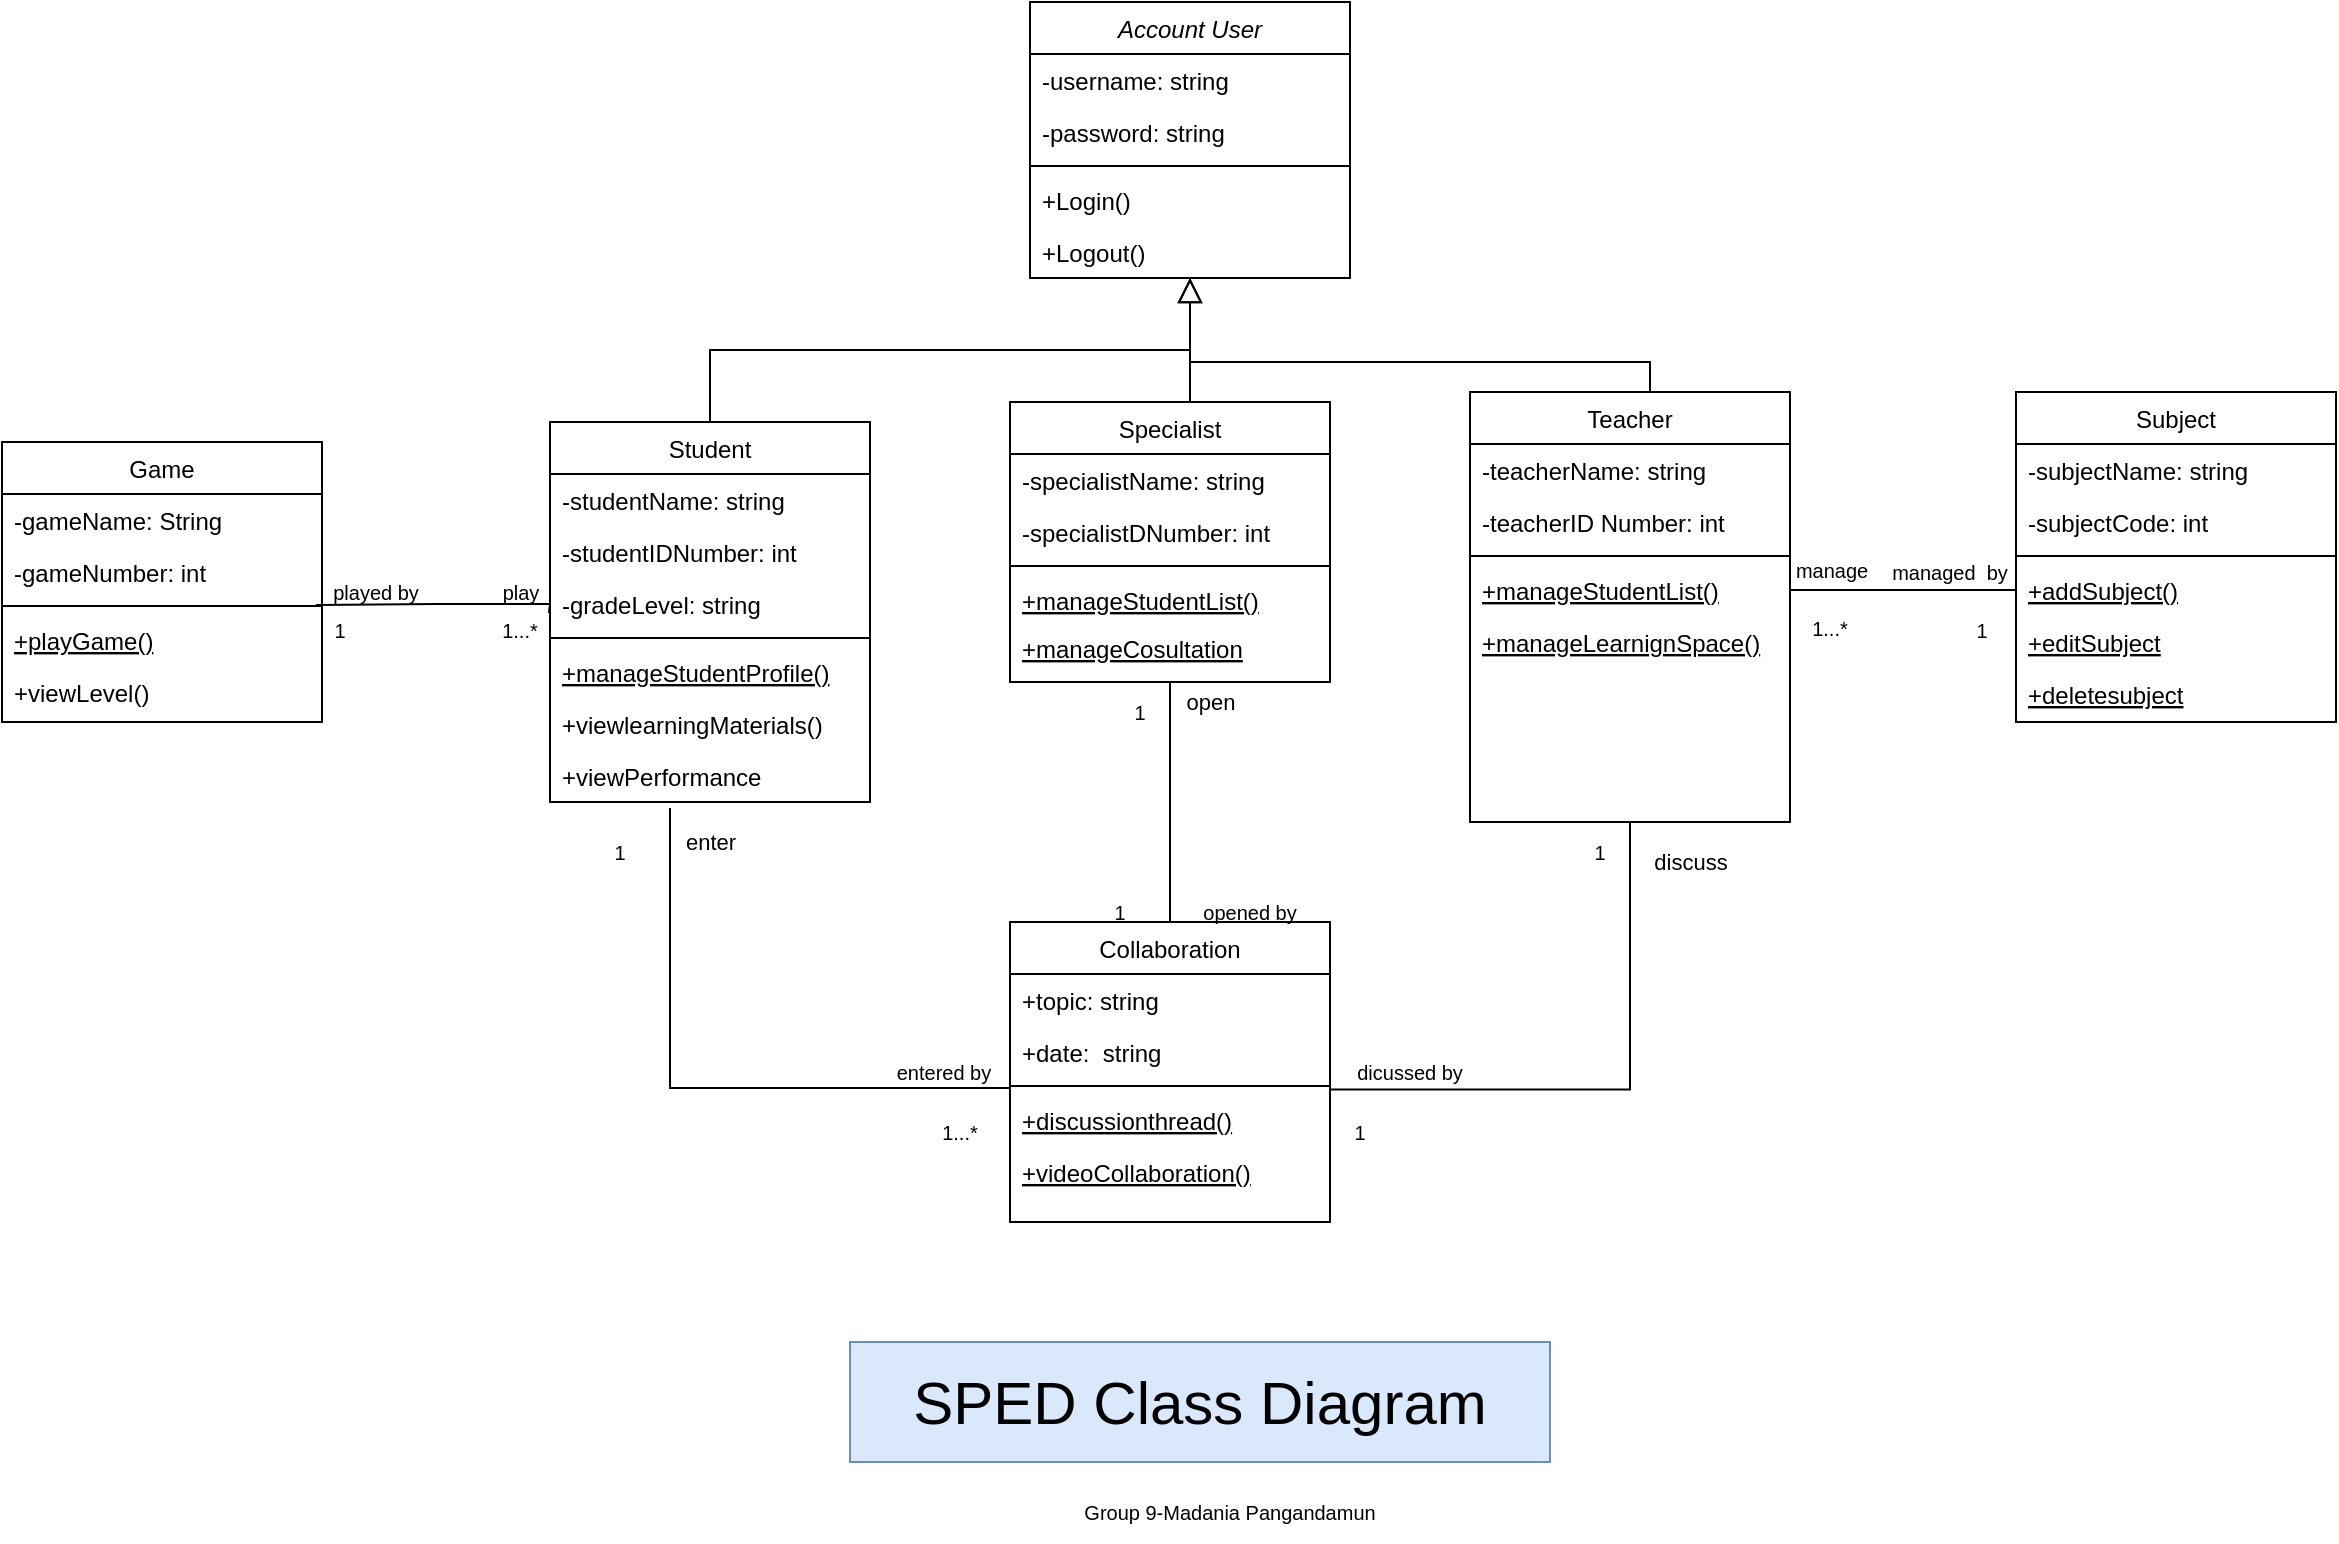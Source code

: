 <mxfile version="20.0.1" type="github">
  <diagram id="C5RBs43oDa-KdzZeNtuy" name="Page-1">
    <mxGraphModel dx="483" dy="242" grid="1" gridSize="10" guides="1" tooltips="1" connect="1" arrows="1" fold="1" page="1" pageScale="1" pageWidth="1400" pageHeight="850" math="0" shadow="0">
      <root>
        <mxCell id="WIyWlLk6GJQsqaUBKTNV-0" />
        <mxCell id="WIyWlLk6GJQsqaUBKTNV-1" parent="WIyWlLk6GJQsqaUBKTNV-0" />
        <mxCell id="zkfFHV4jXpPFQw0GAbJ--0" value="Account User" style="swimlane;fontStyle=2;align=center;verticalAlign=top;childLayout=stackLayout;horizontal=1;startSize=26;horizontalStack=0;resizeParent=1;resizeLast=0;collapsible=1;marginBottom=0;rounded=0;shadow=0;strokeWidth=1;" parent="WIyWlLk6GJQsqaUBKTNV-1" vertex="1">
          <mxGeometry x="580" y="50" width="160" height="138" as="geometry">
            <mxRectangle x="230" y="140" width="160" height="26" as="alternateBounds" />
          </mxGeometry>
        </mxCell>
        <mxCell id="zkfFHV4jXpPFQw0GAbJ--2" value="-username: string" style="text;align=left;verticalAlign=top;spacingLeft=4;spacingRight=4;overflow=hidden;rotatable=0;points=[[0,0.5],[1,0.5]];portConstraint=eastwest;rounded=0;shadow=0;html=0;" parent="zkfFHV4jXpPFQw0GAbJ--0" vertex="1">
          <mxGeometry y="26" width="160" height="26" as="geometry" />
        </mxCell>
        <mxCell id="zkfFHV4jXpPFQw0GAbJ--3" value="-password: string" style="text;align=left;verticalAlign=top;spacingLeft=4;spacingRight=4;overflow=hidden;rotatable=0;points=[[0,0.5],[1,0.5]];portConstraint=eastwest;rounded=0;shadow=0;html=0;" parent="zkfFHV4jXpPFQw0GAbJ--0" vertex="1">
          <mxGeometry y="52" width="160" height="26" as="geometry" />
        </mxCell>
        <mxCell id="zkfFHV4jXpPFQw0GAbJ--4" value="" style="line;html=1;strokeWidth=1;align=left;verticalAlign=middle;spacingTop=-1;spacingLeft=3;spacingRight=3;rotatable=0;labelPosition=right;points=[];portConstraint=eastwest;" parent="zkfFHV4jXpPFQw0GAbJ--0" vertex="1">
          <mxGeometry y="78" width="160" height="8" as="geometry" />
        </mxCell>
        <mxCell id="UzAOp-eJ2Zu39V7Dlyjh-2" value="+Login()" style="text;align=left;verticalAlign=top;spacingLeft=4;spacingRight=4;overflow=hidden;rotatable=0;points=[[0,0.5],[1,0.5]];portConstraint=eastwest;" parent="zkfFHV4jXpPFQw0GAbJ--0" vertex="1">
          <mxGeometry y="86" width="160" height="26" as="geometry" />
        </mxCell>
        <mxCell id="zkfFHV4jXpPFQw0GAbJ--5" value="+Logout()" style="text;align=left;verticalAlign=top;spacingLeft=4;spacingRight=4;overflow=hidden;rotatable=0;points=[[0,0.5],[1,0.5]];portConstraint=eastwest;" parent="zkfFHV4jXpPFQw0GAbJ--0" vertex="1">
          <mxGeometry y="112" width="160" height="26" as="geometry" />
        </mxCell>
        <mxCell id="zkfFHV4jXpPFQw0GAbJ--6" value="Student" style="swimlane;fontStyle=0;align=center;verticalAlign=top;childLayout=stackLayout;horizontal=1;startSize=26;horizontalStack=0;resizeParent=1;resizeLast=0;collapsible=1;marginBottom=0;rounded=0;shadow=0;strokeWidth=1;" parent="WIyWlLk6GJQsqaUBKTNV-1" vertex="1">
          <mxGeometry x="340" y="260" width="160" height="190" as="geometry">
            <mxRectangle x="130" y="380" width="160" height="26" as="alternateBounds" />
          </mxGeometry>
        </mxCell>
        <mxCell id="zkfFHV4jXpPFQw0GAbJ--7" value="-studentName: string" style="text;align=left;verticalAlign=top;spacingLeft=4;spacingRight=4;overflow=hidden;rotatable=0;points=[[0,0.5],[1,0.5]];portConstraint=eastwest;" parent="zkfFHV4jXpPFQw0GAbJ--6" vertex="1">
          <mxGeometry y="26" width="160" height="26" as="geometry" />
        </mxCell>
        <mxCell id="UzAOp-eJ2Zu39V7Dlyjh-10" value="-studentIDNumber: int" style="text;align=left;verticalAlign=top;spacingLeft=4;spacingRight=4;overflow=hidden;rotatable=0;points=[[0,0.5],[1,0.5]];portConstraint=eastwest;rounded=0;shadow=0;html=0;" parent="zkfFHV4jXpPFQw0GAbJ--6" vertex="1">
          <mxGeometry y="52" width="160" height="26" as="geometry" />
        </mxCell>
        <mxCell id="zkfFHV4jXpPFQw0GAbJ--8" value="-gradeLevel: string" style="text;align=left;verticalAlign=top;spacingLeft=4;spacingRight=4;overflow=hidden;rotatable=0;points=[[0,0.5],[1,0.5]];portConstraint=eastwest;rounded=0;shadow=0;html=0;" parent="zkfFHV4jXpPFQw0GAbJ--6" vertex="1">
          <mxGeometry y="78" width="160" height="26" as="geometry" />
        </mxCell>
        <mxCell id="zkfFHV4jXpPFQw0GAbJ--9" value="" style="line;html=1;strokeWidth=1;align=left;verticalAlign=middle;spacingTop=-1;spacingLeft=3;spacingRight=3;rotatable=0;labelPosition=right;points=[];portConstraint=eastwest;" parent="zkfFHV4jXpPFQw0GAbJ--6" vertex="1">
          <mxGeometry y="104" width="160" height="8" as="geometry" />
        </mxCell>
        <mxCell id="zkfFHV4jXpPFQw0GAbJ--10" value="+manageStudentProfile()" style="text;align=left;verticalAlign=top;spacingLeft=4;spacingRight=4;overflow=hidden;rotatable=0;points=[[0,0.5],[1,0.5]];portConstraint=eastwest;fontStyle=4" parent="zkfFHV4jXpPFQw0GAbJ--6" vertex="1">
          <mxGeometry y="112" width="160" height="26" as="geometry" />
        </mxCell>
        <mxCell id="UzAOp-eJ2Zu39V7Dlyjh-17" value="+viewlearningMaterials()" style="text;align=left;verticalAlign=top;spacingLeft=4;spacingRight=4;overflow=hidden;rotatable=0;points=[[0,0.5],[1,0.5]];portConstraint=eastwest;" parent="zkfFHV4jXpPFQw0GAbJ--6" vertex="1">
          <mxGeometry y="138" width="160" height="26" as="geometry" />
        </mxCell>
        <mxCell id="zkfFHV4jXpPFQw0GAbJ--11" value="+viewPerformance" style="text;align=left;verticalAlign=top;spacingLeft=4;spacingRight=4;overflow=hidden;rotatable=0;points=[[0,0.5],[1,0.5]];portConstraint=eastwest;" parent="zkfFHV4jXpPFQw0GAbJ--6" vertex="1">
          <mxGeometry y="164" width="160" height="26" as="geometry" />
        </mxCell>
        <mxCell id="zkfFHV4jXpPFQw0GAbJ--12" value="" style="endArrow=block;endSize=10;endFill=0;shadow=0;strokeWidth=1;rounded=0;edgeStyle=elbowEdgeStyle;elbow=vertical;" parent="WIyWlLk6GJQsqaUBKTNV-1" source="zkfFHV4jXpPFQw0GAbJ--6" target="zkfFHV4jXpPFQw0GAbJ--0" edge="1">
          <mxGeometry width="160" relative="1" as="geometry">
            <mxPoint x="560" y="133" as="sourcePoint" />
            <mxPoint x="560" y="133" as="targetPoint" />
          </mxGeometry>
        </mxCell>
        <mxCell id="zkfFHV4jXpPFQw0GAbJ--16" value="" style="endArrow=block;endSize=10;endFill=0;shadow=0;strokeWidth=1;rounded=0;edgeStyle=elbowEdgeStyle;elbow=vertical;" parent="WIyWlLk6GJQsqaUBKTNV-1" target="zkfFHV4jXpPFQw0GAbJ--0" edge="1">
          <mxGeometry width="160" relative="1" as="geometry">
            <mxPoint x="660" y="250" as="sourcePoint" />
            <mxPoint x="670" y="201" as="targetPoint" />
          </mxGeometry>
        </mxCell>
        <mxCell id="UzAOp-eJ2Zu39V7Dlyjh-16" style="edgeStyle=orthogonalEdgeStyle;rounded=0;orthogonalLoop=1;jettySize=auto;html=1;exitX=0.5;exitY=0;exitDx=0;exitDy=0;endArrow=none;endFill=0;" parent="WIyWlLk6GJQsqaUBKTNV-1" edge="1">
          <mxGeometry relative="1" as="geometry">
            <mxPoint x="660" y="210" as="targetPoint" />
            <mxPoint x="890" y="250" as="sourcePoint" />
            <Array as="points">
              <mxPoint x="890" y="230" />
              <mxPoint x="660" y="230" />
            </Array>
          </mxGeometry>
        </mxCell>
        <mxCell id="UzAOp-eJ2Zu39V7Dlyjh-54" value="open" style="edgeStyle=orthogonalEdgeStyle;rounded=0;orthogonalLoop=1;jettySize=auto;html=1;exitX=0.5;exitY=1;exitDx=0;exitDy=0;endArrow=none;endFill=0;" parent="WIyWlLk6GJQsqaUBKTNV-1" source="UzAOp-eJ2Zu39V7Dlyjh-25" target="UzAOp-eJ2Zu39V7Dlyjh-40" edge="1">
          <mxGeometry x="-0.833" y="20" relative="1" as="geometry">
            <mxPoint as="offset" />
          </mxGeometry>
        </mxCell>
        <mxCell id="UzAOp-eJ2Zu39V7Dlyjh-25" value="Specialist" style="swimlane;fontStyle=0;align=center;verticalAlign=top;childLayout=stackLayout;horizontal=1;startSize=26;horizontalStack=0;resizeParent=1;resizeLast=0;collapsible=1;marginBottom=0;rounded=0;shadow=0;strokeWidth=1;" parent="WIyWlLk6GJQsqaUBKTNV-1" vertex="1">
          <mxGeometry x="570" y="250" width="160" height="140" as="geometry">
            <mxRectangle x="130" y="380" width="160" height="26" as="alternateBounds" />
          </mxGeometry>
        </mxCell>
        <mxCell id="UzAOp-eJ2Zu39V7Dlyjh-26" value="-specialistName: string" style="text;align=left;verticalAlign=top;spacingLeft=4;spacingRight=4;overflow=hidden;rotatable=0;points=[[0,0.5],[1,0.5]];portConstraint=eastwest;" parent="UzAOp-eJ2Zu39V7Dlyjh-25" vertex="1">
          <mxGeometry y="26" width="160" height="26" as="geometry" />
        </mxCell>
        <mxCell id="UzAOp-eJ2Zu39V7Dlyjh-27" value="-specialistDNumber: int" style="text;align=left;verticalAlign=top;spacingLeft=4;spacingRight=4;overflow=hidden;rotatable=0;points=[[0,0.5],[1,0.5]];portConstraint=eastwest;rounded=0;shadow=0;html=0;" parent="UzAOp-eJ2Zu39V7Dlyjh-25" vertex="1">
          <mxGeometry y="52" width="160" height="26" as="geometry" />
        </mxCell>
        <mxCell id="UzAOp-eJ2Zu39V7Dlyjh-29" value="" style="line;html=1;strokeWidth=1;align=left;verticalAlign=middle;spacingTop=-1;spacingLeft=3;spacingRight=3;rotatable=0;labelPosition=right;points=[];portConstraint=eastwest;" parent="UzAOp-eJ2Zu39V7Dlyjh-25" vertex="1">
          <mxGeometry y="78" width="160" height="8" as="geometry" />
        </mxCell>
        <mxCell id="UzAOp-eJ2Zu39V7Dlyjh-30" value="+manageStudentList()" style="text;align=left;verticalAlign=top;spacingLeft=4;spacingRight=4;overflow=hidden;rotatable=0;points=[[0,0.5],[1,0.5]];portConstraint=eastwest;fontStyle=4" parent="UzAOp-eJ2Zu39V7Dlyjh-25" vertex="1">
          <mxGeometry y="86" width="160" height="24" as="geometry" />
        </mxCell>
        <mxCell id="UzAOp-eJ2Zu39V7Dlyjh-53" value="+manageCosultation" style="text;align=left;verticalAlign=top;spacingLeft=4;spacingRight=4;overflow=hidden;rotatable=0;points=[[0,0.5],[1,0.5]];portConstraint=eastwest;fontStyle=4" parent="UzAOp-eJ2Zu39V7Dlyjh-25" vertex="1">
          <mxGeometry y="110" width="160" height="26" as="geometry" />
        </mxCell>
        <mxCell id="UzAOp-eJ2Zu39V7Dlyjh-56" value="discuss" style="edgeStyle=orthogonalEdgeStyle;rounded=0;orthogonalLoop=1;jettySize=auto;html=1;exitX=0.5;exitY=1;exitDx=0;exitDy=0;entryX=0.997;entryY=-0.088;entryDx=0;entryDy=0;entryPerimeter=0;endArrow=none;endFill=0;" parent="WIyWlLk6GJQsqaUBKTNV-1" source="UzAOp-eJ2Zu39V7Dlyjh-33" target="UzAOp-eJ2Zu39V7Dlyjh-44" edge="1">
          <mxGeometry x="-0.859" y="30" relative="1" as="geometry">
            <mxPoint as="offset" />
          </mxGeometry>
        </mxCell>
        <mxCell id="UzAOp-eJ2Zu39V7Dlyjh-33" value="Teacher" style="swimlane;fontStyle=0;align=center;verticalAlign=top;childLayout=stackLayout;horizontal=1;startSize=26;horizontalStack=0;resizeParent=1;resizeLast=0;collapsible=1;marginBottom=0;rounded=0;shadow=0;strokeWidth=1;" parent="WIyWlLk6GJQsqaUBKTNV-1" vertex="1">
          <mxGeometry x="800" y="245" width="160" height="215" as="geometry">
            <mxRectangle x="130" y="380" width="160" height="26" as="alternateBounds" />
          </mxGeometry>
        </mxCell>
        <mxCell id="UzAOp-eJ2Zu39V7Dlyjh-34" value="-teacherName: string" style="text;align=left;verticalAlign=top;spacingLeft=4;spacingRight=4;overflow=hidden;rotatable=0;points=[[0,0.5],[1,0.5]];portConstraint=eastwest;" parent="UzAOp-eJ2Zu39V7Dlyjh-33" vertex="1">
          <mxGeometry y="26" width="160" height="26" as="geometry" />
        </mxCell>
        <mxCell id="UzAOp-eJ2Zu39V7Dlyjh-35" value="-teacherID Number: int" style="text;align=left;verticalAlign=top;spacingLeft=4;spacingRight=4;overflow=hidden;rotatable=0;points=[[0,0.5],[1,0.5]];portConstraint=eastwest;rounded=0;shadow=0;html=0;" parent="UzAOp-eJ2Zu39V7Dlyjh-33" vertex="1">
          <mxGeometry y="52" width="160" height="26" as="geometry" />
        </mxCell>
        <mxCell id="UzAOp-eJ2Zu39V7Dlyjh-36" value="" style="line;html=1;strokeWidth=1;align=left;verticalAlign=middle;spacingTop=-1;spacingLeft=3;spacingRight=3;rotatable=0;labelPosition=right;points=[];portConstraint=eastwest;" parent="UzAOp-eJ2Zu39V7Dlyjh-33" vertex="1">
          <mxGeometry y="78" width="160" height="8" as="geometry" />
        </mxCell>
        <mxCell id="UzAOp-eJ2Zu39V7Dlyjh-37" value="+manageStudentList()" style="text;align=left;verticalAlign=top;spacingLeft=4;spacingRight=4;overflow=hidden;rotatable=0;points=[[0,0.5],[1,0.5]];portConstraint=eastwest;fontStyle=4" parent="UzAOp-eJ2Zu39V7Dlyjh-33" vertex="1">
          <mxGeometry y="86" width="160" height="26" as="geometry" />
        </mxCell>
        <mxCell id="UzAOp-eJ2Zu39V7Dlyjh-39" value="+manageLearnignSpace()" style="text;align=left;verticalAlign=top;spacingLeft=4;spacingRight=4;overflow=hidden;rotatable=0;points=[[0,0.5],[1,0.5]];portConstraint=eastwest;fontStyle=4" parent="UzAOp-eJ2Zu39V7Dlyjh-33" vertex="1">
          <mxGeometry y="112" width="160" height="26" as="geometry" />
        </mxCell>
        <mxCell id="UzAOp-eJ2Zu39V7Dlyjh-40" value="Collaboration" style="swimlane;fontStyle=0;align=center;verticalAlign=top;childLayout=stackLayout;horizontal=1;startSize=26;horizontalStack=0;resizeParent=1;resizeLast=0;collapsible=1;marginBottom=0;rounded=0;shadow=0;strokeWidth=1;" parent="WIyWlLk6GJQsqaUBKTNV-1" vertex="1">
          <mxGeometry x="570" y="510" width="160" height="150" as="geometry">
            <mxRectangle x="130" y="380" width="160" height="26" as="alternateBounds" />
          </mxGeometry>
        </mxCell>
        <mxCell id="UzAOp-eJ2Zu39V7Dlyjh-41" value="+topic: string" style="text;align=left;verticalAlign=top;spacingLeft=4;spacingRight=4;overflow=hidden;rotatable=0;points=[[0,0.5],[1,0.5]];portConstraint=eastwest;" parent="UzAOp-eJ2Zu39V7Dlyjh-40" vertex="1">
          <mxGeometry y="26" width="160" height="26" as="geometry" />
        </mxCell>
        <mxCell id="UzAOp-eJ2Zu39V7Dlyjh-42" value="+date:  string" style="text;align=left;verticalAlign=top;spacingLeft=4;spacingRight=4;overflow=hidden;rotatable=0;points=[[0,0.5],[1,0.5]];portConstraint=eastwest;rounded=0;shadow=0;html=0;" parent="UzAOp-eJ2Zu39V7Dlyjh-40" vertex="1">
          <mxGeometry y="52" width="160" height="26" as="geometry" />
        </mxCell>
        <mxCell id="UzAOp-eJ2Zu39V7Dlyjh-43" value="" style="line;html=1;strokeWidth=1;align=left;verticalAlign=middle;spacingTop=-1;spacingLeft=3;spacingRight=3;rotatable=0;labelPosition=right;points=[];portConstraint=eastwest;" parent="UzAOp-eJ2Zu39V7Dlyjh-40" vertex="1">
          <mxGeometry y="78" width="160" height="8" as="geometry" />
        </mxCell>
        <mxCell id="UzAOp-eJ2Zu39V7Dlyjh-44" value="+discussionthread()" style="text;align=left;verticalAlign=top;spacingLeft=4;spacingRight=4;overflow=hidden;rotatable=0;points=[[0,0.5],[1,0.5]];portConstraint=eastwest;fontStyle=4" parent="UzAOp-eJ2Zu39V7Dlyjh-40" vertex="1">
          <mxGeometry y="86" width="160" height="26" as="geometry" />
        </mxCell>
        <mxCell id="UzAOp-eJ2Zu39V7Dlyjh-45" value="+videoCollaboration()" style="text;align=left;verticalAlign=top;spacingLeft=4;spacingRight=4;overflow=hidden;rotatable=0;points=[[0,0.5],[1,0.5]];portConstraint=eastwest;fontStyle=4" parent="UzAOp-eJ2Zu39V7Dlyjh-40" vertex="1">
          <mxGeometry y="112" width="160" height="26" as="geometry" />
        </mxCell>
        <mxCell id="UzAOp-eJ2Zu39V7Dlyjh-57" value="enter" style="edgeStyle=orthogonalEdgeStyle;rounded=0;orthogonalLoop=1;jettySize=auto;html=1;exitX=0;exitY=0.5;exitDx=0;exitDy=0;entryX=0.375;entryY=1;entryDx=0;entryDy=0;entryPerimeter=0;endArrow=none;endFill=0;" parent="WIyWlLk6GJQsqaUBKTNV-1" edge="1">
          <mxGeometry x="0.897" y="-20" relative="1" as="geometry">
            <mxPoint x="570" y="612" as="sourcePoint" />
            <mxPoint x="400" y="453" as="targetPoint" />
            <Array as="points">
              <mxPoint x="570" y="593" />
              <mxPoint x="400" y="593" />
            </Array>
            <mxPoint as="offset" />
          </mxGeometry>
        </mxCell>
        <mxCell id="UzAOp-eJ2Zu39V7Dlyjh-58" value="Subject" style="swimlane;fontStyle=0;align=center;verticalAlign=top;childLayout=stackLayout;horizontal=1;startSize=26;horizontalStack=0;resizeParent=1;resizeLast=0;collapsible=1;marginBottom=0;rounded=0;shadow=0;strokeWidth=1;" parent="WIyWlLk6GJQsqaUBKTNV-1" vertex="1">
          <mxGeometry x="1073" y="245" width="160" height="165" as="geometry">
            <mxRectangle x="130" y="380" width="160" height="26" as="alternateBounds" />
          </mxGeometry>
        </mxCell>
        <mxCell id="UzAOp-eJ2Zu39V7Dlyjh-59" value="-subjectName: string" style="text;align=left;verticalAlign=top;spacingLeft=4;spacingRight=4;overflow=hidden;rotatable=0;points=[[0,0.5],[1,0.5]];portConstraint=eastwest;" parent="UzAOp-eJ2Zu39V7Dlyjh-58" vertex="1">
          <mxGeometry y="26" width="160" height="26" as="geometry" />
        </mxCell>
        <mxCell id="UzAOp-eJ2Zu39V7Dlyjh-60" value="-subjectCode: int" style="text;align=left;verticalAlign=top;spacingLeft=4;spacingRight=4;overflow=hidden;rotatable=0;points=[[0,0.5],[1,0.5]];portConstraint=eastwest;rounded=0;shadow=0;html=0;" parent="UzAOp-eJ2Zu39V7Dlyjh-58" vertex="1">
          <mxGeometry y="52" width="160" height="26" as="geometry" />
        </mxCell>
        <mxCell id="UzAOp-eJ2Zu39V7Dlyjh-61" value="" style="line;html=1;strokeWidth=1;align=left;verticalAlign=middle;spacingTop=-1;spacingLeft=3;spacingRight=3;rotatable=0;labelPosition=right;points=[];portConstraint=eastwest;" parent="UzAOp-eJ2Zu39V7Dlyjh-58" vertex="1">
          <mxGeometry y="78" width="160" height="8" as="geometry" />
        </mxCell>
        <mxCell id="UzAOp-eJ2Zu39V7Dlyjh-62" value="+addSubject()" style="text;align=left;verticalAlign=top;spacingLeft=4;spacingRight=4;overflow=hidden;rotatable=0;points=[[0,0.5],[1,0.5]];portConstraint=eastwest;fontStyle=4" parent="UzAOp-eJ2Zu39V7Dlyjh-58" vertex="1">
          <mxGeometry y="86" width="160" height="26" as="geometry" />
        </mxCell>
        <mxCell id="UzAOp-eJ2Zu39V7Dlyjh-63" value="+editSubject" style="text;align=left;verticalAlign=top;spacingLeft=4;spacingRight=4;overflow=hidden;rotatable=0;points=[[0,0.5],[1,0.5]];portConstraint=eastwest;fontStyle=4" parent="UzAOp-eJ2Zu39V7Dlyjh-58" vertex="1">
          <mxGeometry y="112" width="160" height="26" as="geometry" />
        </mxCell>
        <mxCell id="UzAOp-eJ2Zu39V7Dlyjh-65" value="+deletesubject" style="text;align=left;verticalAlign=top;spacingLeft=4;spacingRight=4;overflow=hidden;rotatable=0;points=[[0,0.5],[1,0.5]];portConstraint=eastwest;fontStyle=4" parent="UzAOp-eJ2Zu39V7Dlyjh-58" vertex="1">
          <mxGeometry y="138" width="160" height="26" as="geometry" />
        </mxCell>
        <mxCell id="UzAOp-eJ2Zu39V7Dlyjh-64" value="" style="edgeStyle=orthogonalEdgeStyle;rounded=0;orthogonalLoop=1;jettySize=auto;html=1;exitX=1;exitY=0.5;exitDx=0;exitDy=0;entryX=0;entryY=0.5;entryDx=0;entryDy=0;endArrow=none;endFill=0;" parent="WIyWlLk6GJQsqaUBKTNV-1" source="UzAOp-eJ2Zu39V7Dlyjh-37" target="UzAOp-eJ2Zu39V7Dlyjh-62" edge="1">
          <mxGeometry relative="1" as="geometry" />
        </mxCell>
        <mxCell id="UzAOp-eJ2Zu39V7Dlyjh-66" value="Game" style="swimlane;fontStyle=0;align=center;verticalAlign=top;childLayout=stackLayout;horizontal=1;startSize=26;horizontalStack=0;resizeParent=1;resizeLast=0;collapsible=1;marginBottom=0;rounded=0;shadow=0;strokeWidth=1;" parent="WIyWlLk6GJQsqaUBKTNV-1" vertex="1">
          <mxGeometry x="66" y="270" width="160" height="140" as="geometry">
            <mxRectangle x="130" y="380" width="160" height="26" as="alternateBounds" />
          </mxGeometry>
        </mxCell>
        <mxCell id="UzAOp-eJ2Zu39V7Dlyjh-67" value="-gameName: String" style="text;align=left;verticalAlign=top;spacingLeft=4;spacingRight=4;overflow=hidden;rotatable=0;points=[[0,0.5],[1,0.5]];portConstraint=eastwest;" parent="UzAOp-eJ2Zu39V7Dlyjh-66" vertex="1">
          <mxGeometry y="26" width="160" height="26" as="geometry" />
        </mxCell>
        <mxCell id="UzAOp-eJ2Zu39V7Dlyjh-68" value="-gameNumber: int" style="text;align=left;verticalAlign=top;spacingLeft=4;spacingRight=4;overflow=hidden;rotatable=0;points=[[0,0.5],[1,0.5]];portConstraint=eastwest;rounded=0;shadow=0;html=0;" parent="UzAOp-eJ2Zu39V7Dlyjh-66" vertex="1">
          <mxGeometry y="52" width="160" height="26" as="geometry" />
        </mxCell>
        <mxCell id="UzAOp-eJ2Zu39V7Dlyjh-70" value="" style="line;html=1;strokeWidth=1;align=left;verticalAlign=middle;spacingTop=-1;spacingLeft=3;spacingRight=3;rotatable=0;labelPosition=right;points=[];portConstraint=eastwest;" parent="UzAOp-eJ2Zu39V7Dlyjh-66" vertex="1">
          <mxGeometry y="78" width="160" height="8" as="geometry" />
        </mxCell>
        <mxCell id="UzAOp-eJ2Zu39V7Dlyjh-71" value="+playGame()" style="text;align=left;verticalAlign=top;spacingLeft=4;spacingRight=4;overflow=hidden;rotatable=0;points=[[0,0.5],[1,0.5]];portConstraint=eastwest;fontStyle=4" parent="UzAOp-eJ2Zu39V7Dlyjh-66" vertex="1">
          <mxGeometry y="86" width="160" height="26" as="geometry" />
        </mxCell>
        <mxCell id="UzAOp-eJ2Zu39V7Dlyjh-72" value="+viewLevel()" style="text;align=left;verticalAlign=top;spacingLeft=4;spacingRight=4;overflow=hidden;rotatable=0;points=[[0,0.5],[1,0.5]];portConstraint=eastwest;" parent="UzAOp-eJ2Zu39V7Dlyjh-66" vertex="1">
          <mxGeometry y="112" width="160" height="26" as="geometry" />
        </mxCell>
        <mxCell id="UzAOp-eJ2Zu39V7Dlyjh-76" value="&lt;font style=&quot;font-size: 30px;&quot;&gt;SPED Class Diagram&lt;/font&gt;" style="rounded=0;whiteSpace=wrap;html=1;fillColor=#dae8fc;strokeColor=#6c8ebf;" parent="WIyWlLk6GJQsqaUBKTNV-1" vertex="1">
          <mxGeometry x="490" y="720" width="350" height="60" as="geometry" />
        </mxCell>
        <mxCell id="KreOi3sH_6_IUZvaEipD-0" value="&lt;font style=&quot;font-size: 10px;&quot;&gt;manage&lt;/font&gt;" style="text;html=1;strokeColor=none;fillColor=none;align=center;verticalAlign=middle;whiteSpace=wrap;rounded=0;fontSize=30;" vertex="1" parent="WIyWlLk6GJQsqaUBKTNV-1">
          <mxGeometry x="966" y="319" width="30" height="15" as="geometry" />
        </mxCell>
        <mxCell id="KreOi3sH_6_IUZvaEipD-3" value="&lt;font style=&quot;font-size: 10px;&quot;&gt;1&lt;/font&gt;" style="text;html=1;strokeColor=none;fillColor=none;align=center;verticalAlign=middle;whiteSpace=wrap;rounded=0;fontSize=30;" vertex="1" parent="WIyWlLk6GJQsqaUBKTNV-1">
          <mxGeometry x="1041" y="349" width="30" height="15" as="geometry" />
        </mxCell>
        <mxCell id="KreOi3sH_6_IUZvaEipD-4" value="&lt;font style=&quot;font-size: 10px;&quot;&gt;1...*&lt;/font&gt;" style="text;html=1;strokeColor=none;fillColor=none;align=center;verticalAlign=middle;whiteSpace=wrap;rounded=0;fontSize=30;" vertex="1" parent="WIyWlLk6GJQsqaUBKTNV-1">
          <mxGeometry x="965" y="348" width="30" height="15" as="geometry" />
        </mxCell>
        <mxCell id="KreOi3sH_6_IUZvaEipD-5" value="&lt;font style=&quot;font-size: 10px;&quot;&gt;managed&amp;nbsp; by&lt;/font&gt;" style="text;html=1;strokeColor=none;fillColor=none;align=center;verticalAlign=middle;whiteSpace=wrap;rounded=0;fontSize=30;" vertex="1" parent="WIyWlLk6GJQsqaUBKTNV-1">
          <mxGeometry x="990" y="320" width="100" height="15" as="geometry" />
        </mxCell>
        <mxCell id="KreOi3sH_6_IUZvaEipD-8" value="&lt;font style=&quot;font-size: 10px;&quot;&gt;played by&lt;/font&gt;" style="text;html=1;strokeColor=none;fillColor=none;align=center;verticalAlign=middle;whiteSpace=wrap;rounded=0;fontSize=30;" vertex="1" parent="WIyWlLk6GJQsqaUBKTNV-1">
          <mxGeometry x="226" y="330" width="54" height="15" as="geometry" />
        </mxCell>
        <mxCell id="KreOi3sH_6_IUZvaEipD-9" value="&lt;font style=&quot;font-size: 10px;&quot;&gt;1&lt;/font&gt;" style="text;html=1;strokeColor=none;fillColor=none;align=center;verticalAlign=middle;whiteSpace=wrap;rounded=0;fontSize=30;" vertex="1" parent="WIyWlLk6GJQsqaUBKTNV-1">
          <mxGeometry x="220" y="349" width="30" height="15" as="geometry" />
        </mxCell>
        <mxCell id="KreOi3sH_6_IUZvaEipD-11" value="&lt;font style=&quot;font-size: 10px;&quot;&gt;play&lt;/font&gt;" style="text;html=1;strokeColor=none;fillColor=none;align=center;verticalAlign=middle;whiteSpace=wrap;rounded=0;fontSize=30;" vertex="1" parent="WIyWlLk6GJQsqaUBKTNV-1">
          <mxGeometry x="297.5" y="330" width="55" height="15" as="geometry" />
        </mxCell>
        <mxCell id="KreOi3sH_6_IUZvaEipD-13" style="edgeStyle=orthogonalEdgeStyle;rounded=0;orthogonalLoop=1;jettySize=auto;html=1;entryX=0.981;entryY=0.431;entryDx=0;entryDy=0;entryPerimeter=0;fontSize=10;endArrow=none;endFill=0;startArrow=none;" edge="1" parent="WIyWlLk6GJQsqaUBKTNV-1" source="zkfFHV4jXpPFQw0GAbJ--8" target="UzAOp-eJ2Zu39V7Dlyjh-70">
          <mxGeometry relative="1" as="geometry" />
        </mxCell>
        <mxCell id="KreOi3sH_6_IUZvaEipD-10" value="&lt;font style=&quot;font-size: 10px;&quot;&gt;1...*&lt;/font&gt;" style="text;html=1;strokeColor=none;fillColor=none;align=center;verticalAlign=middle;whiteSpace=wrap;rounded=0;fontSize=30;" vertex="1" parent="WIyWlLk6GJQsqaUBKTNV-1">
          <mxGeometry x="310" y="349" width="30" height="15" as="geometry" />
        </mxCell>
        <mxCell id="KreOi3sH_6_IUZvaEipD-14" value="" style="edgeStyle=orthogonalEdgeStyle;rounded=0;orthogonalLoop=1;jettySize=auto;html=1;exitX=0;exitY=0.5;exitDx=0;exitDy=0;entryX=0.981;entryY=0.431;entryDx=0;entryDy=0;entryPerimeter=0;fontSize=10;endArrow=none;endFill=0;" edge="1" parent="WIyWlLk6GJQsqaUBKTNV-1" source="zkfFHV4jXpPFQw0GAbJ--8" target="KreOi3sH_6_IUZvaEipD-10">
          <mxGeometry relative="1" as="geometry">
            <mxPoint x="340" y="351" as="sourcePoint" />
            <mxPoint x="222.96" y="351.448" as="targetPoint" />
          </mxGeometry>
        </mxCell>
        <mxCell id="KreOi3sH_6_IUZvaEipD-21" value="&lt;font style=&quot;font-size: 10px;&quot;&gt;1&lt;/font&gt;" style="text;html=1;strokeColor=none;fillColor=none;align=center;verticalAlign=middle;whiteSpace=wrap;rounded=0;fontSize=30;" vertex="1" parent="WIyWlLk6GJQsqaUBKTNV-1">
          <mxGeometry x="360" y="460" width="30" height="15" as="geometry" />
        </mxCell>
        <mxCell id="KreOi3sH_6_IUZvaEipD-22" value="&lt;font style=&quot;font-size: 10px;&quot;&gt;1...*&lt;/font&gt;" style="text;html=1;strokeColor=none;fillColor=none;align=center;verticalAlign=middle;whiteSpace=wrap;rounded=0;fontSize=30;" vertex="1" parent="WIyWlLk6GJQsqaUBKTNV-1">
          <mxGeometry x="530" y="600" width="30" height="15" as="geometry" />
        </mxCell>
        <mxCell id="KreOi3sH_6_IUZvaEipD-23" value="&lt;font style=&quot;font-size: 10px;&quot;&gt;1&lt;/font&gt;" style="text;html=1;strokeColor=none;fillColor=none;align=center;verticalAlign=middle;whiteSpace=wrap;rounded=0;fontSize=30;" vertex="1" parent="WIyWlLk6GJQsqaUBKTNV-1">
          <mxGeometry x="620" y="390" width="30" height="15" as="geometry" />
        </mxCell>
        <mxCell id="KreOi3sH_6_IUZvaEipD-24" value="&lt;font style=&quot;font-size: 10px;&quot;&gt;1&lt;/font&gt;" style="text;html=1;strokeColor=none;fillColor=none;align=center;verticalAlign=middle;whiteSpace=wrap;rounded=0;fontSize=30;" vertex="1" parent="WIyWlLk6GJQsqaUBKTNV-1">
          <mxGeometry x="610" y="490" width="30" height="15" as="geometry" />
        </mxCell>
        <mxCell id="KreOi3sH_6_IUZvaEipD-26" value="&lt;font style=&quot;font-size: 10px;&quot;&gt;1&lt;/font&gt;" style="text;html=1;strokeColor=none;fillColor=none;align=center;verticalAlign=middle;whiteSpace=wrap;rounded=0;fontSize=30;" vertex="1" parent="WIyWlLk6GJQsqaUBKTNV-1">
          <mxGeometry x="850" y="460" width="30" height="15" as="geometry" />
        </mxCell>
        <mxCell id="KreOi3sH_6_IUZvaEipD-27" value="&lt;font style=&quot;font-size: 10px;&quot;&gt;1&lt;/font&gt;" style="text;html=1;strokeColor=none;fillColor=none;align=center;verticalAlign=middle;whiteSpace=wrap;rounded=0;fontSize=30;" vertex="1" parent="WIyWlLk6GJQsqaUBKTNV-1">
          <mxGeometry x="730" y="600" width="30" height="15" as="geometry" />
        </mxCell>
        <mxCell id="KreOi3sH_6_IUZvaEipD-28" value="&lt;span style=&quot;font-size: 10px;&quot;&gt;entered by&lt;/span&gt;" style="text;html=1;strokeColor=none;fillColor=none;align=center;verticalAlign=middle;whiteSpace=wrap;rounded=0;fontSize=30;" vertex="1" parent="WIyWlLk6GJQsqaUBKTNV-1">
          <mxGeometry x="507" y="570" width="60" height="15" as="geometry" />
        </mxCell>
        <mxCell id="KreOi3sH_6_IUZvaEipD-29" value="&lt;font style=&quot;font-size: 10px;&quot;&gt;dicussed by&lt;/font&gt;" style="text;html=1;strokeColor=none;fillColor=none;align=center;verticalAlign=middle;whiteSpace=wrap;rounded=0;fontSize=30;" vertex="1" parent="WIyWlLk6GJQsqaUBKTNV-1">
          <mxGeometry x="740" y="570" width="60" height="15" as="geometry" />
        </mxCell>
        <mxCell id="KreOi3sH_6_IUZvaEipD-30" value="&lt;font style=&quot;font-size: 10px;&quot;&gt;opened by&lt;/font&gt;" style="text;html=1;strokeColor=none;fillColor=none;align=center;verticalAlign=middle;whiteSpace=wrap;rounded=0;fontSize=30;" vertex="1" parent="WIyWlLk6GJQsqaUBKTNV-1">
          <mxGeometry x="660" y="490" width="60" height="15" as="geometry" />
        </mxCell>
        <mxCell id="KreOi3sH_6_IUZvaEipD-31" value="Group 9-Madania Pangandamun" style="text;html=1;strokeColor=none;fillColor=none;align=center;verticalAlign=middle;whiteSpace=wrap;rounded=0;fontSize=10;" vertex="1" parent="WIyWlLk6GJQsqaUBKTNV-1">
          <mxGeometry x="590" y="790" width="180" height="30" as="geometry" />
        </mxCell>
      </root>
    </mxGraphModel>
  </diagram>
</mxfile>
